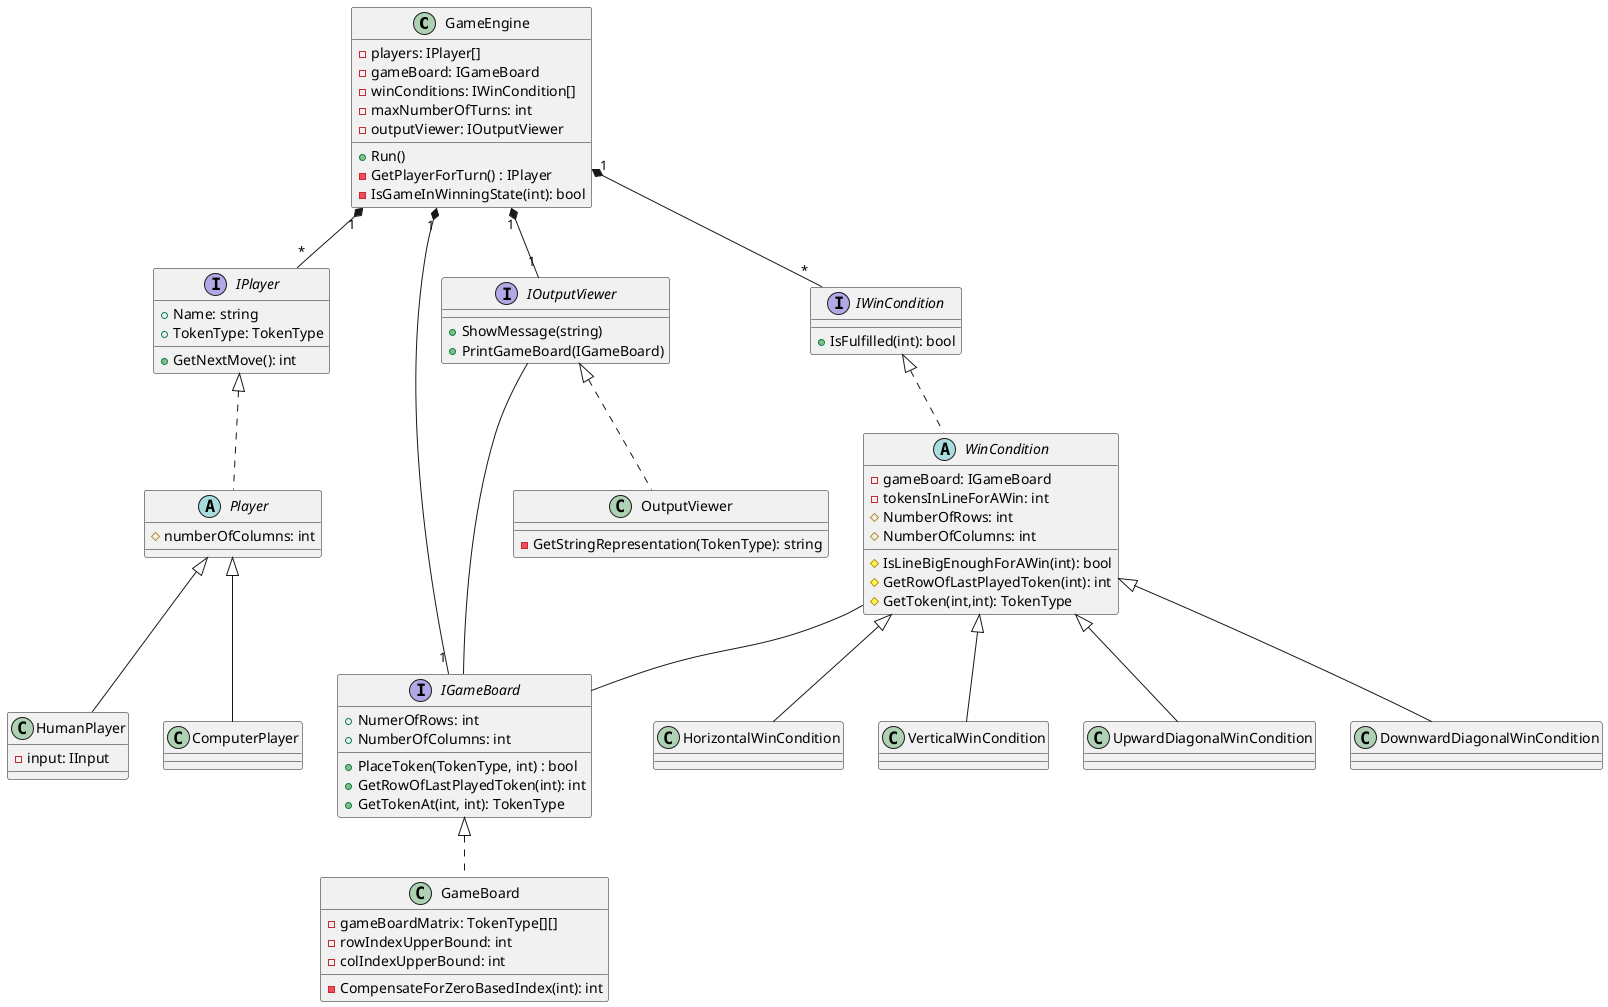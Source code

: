 @startuml ConnectFour

class GameEngine {
    -players: IPlayer[]
    -gameBoard: IGameBoard
    -winConditions: IWinCondition[]
    -maxNumberOfTurns: int
    -outputViewer: IOutputViewer
    +Run()
    -GetPlayerForTurn() : IPlayer
    -IsGameInWinningState(int): bool
}

' Players
interface IPlayer {
    +Name: string
    +TokenType: TokenType
    +GetNextMove(): int
}
abstract Player {
    #numberOfColumns: int
}
class HumanPlayer {
    -input: IInput
}
class ComputerPlayer

' Gameboard
interface IGameBoard {
    +NumerOfRows: int
    +NumberOfColumns: int
    +PlaceToken(TokenType, int) : bool
    +GetRowOfLastPlayedToken(int): int
    +GetTokenAt(int, int): TokenType
}

class GameBoard {
    -gameBoardMatrix: TokenType[][]
    -rowIndexUpperBound: int
    -colIndexUpperBound: int
    -CompensateForZeroBasedIndex(int): int
}

' Output
interface IOutputViewer {
    +ShowMessage(string)
    +PrintGameBoard(IGameBoard)
}

class OutputViewer {
    -GetStringRepresentation(TokenType): string
}

' WinCondition
interface IWinCondition {
    +IsFulfilled(int): bool
}

abstract WinCondition {
    -gameBoard: IGameBoard
    -tokensInLineForAWin: int
    #NumberOfRows: int
    #NumberOfColumns: int
    #IsLineBigEnoughForAWin(int): bool
    #GetRowOfLastPlayedToken(int): int
    #GetToken(int,int): TokenType
}

class HorizontalWinCondition
class VerticalWinCondition
class UpwardDiagonalWinCondition
class DownwardDiagonalWinCondition

' Relations

GameEngine "1" *-- "*" IPlayer
GameEngine "1" *-- "*" IWinCondition
GameEngine "1" *-- "1" IOutputViewer

GameEngine "1" *-- "1" IGameBoard
IGameBoard <|.. GameBoard

IWinCondition <|.. WinCondition
WinCondition <|-- HorizontalWinCondition
WinCondition <|-- VerticalWinCondition
WinCondition <|-- UpwardDiagonalWinCondition
WinCondition <|-- DownwardDiagonalWinCondition

WinCondition -- IGameBoard

IOutputViewer <|.. OutputViewer
IOutputViewer -- IGameBoard

IPlayer <|.. Player
Player <|-- HumanPlayer
Player <|-- ComputerPlayer

@enduml